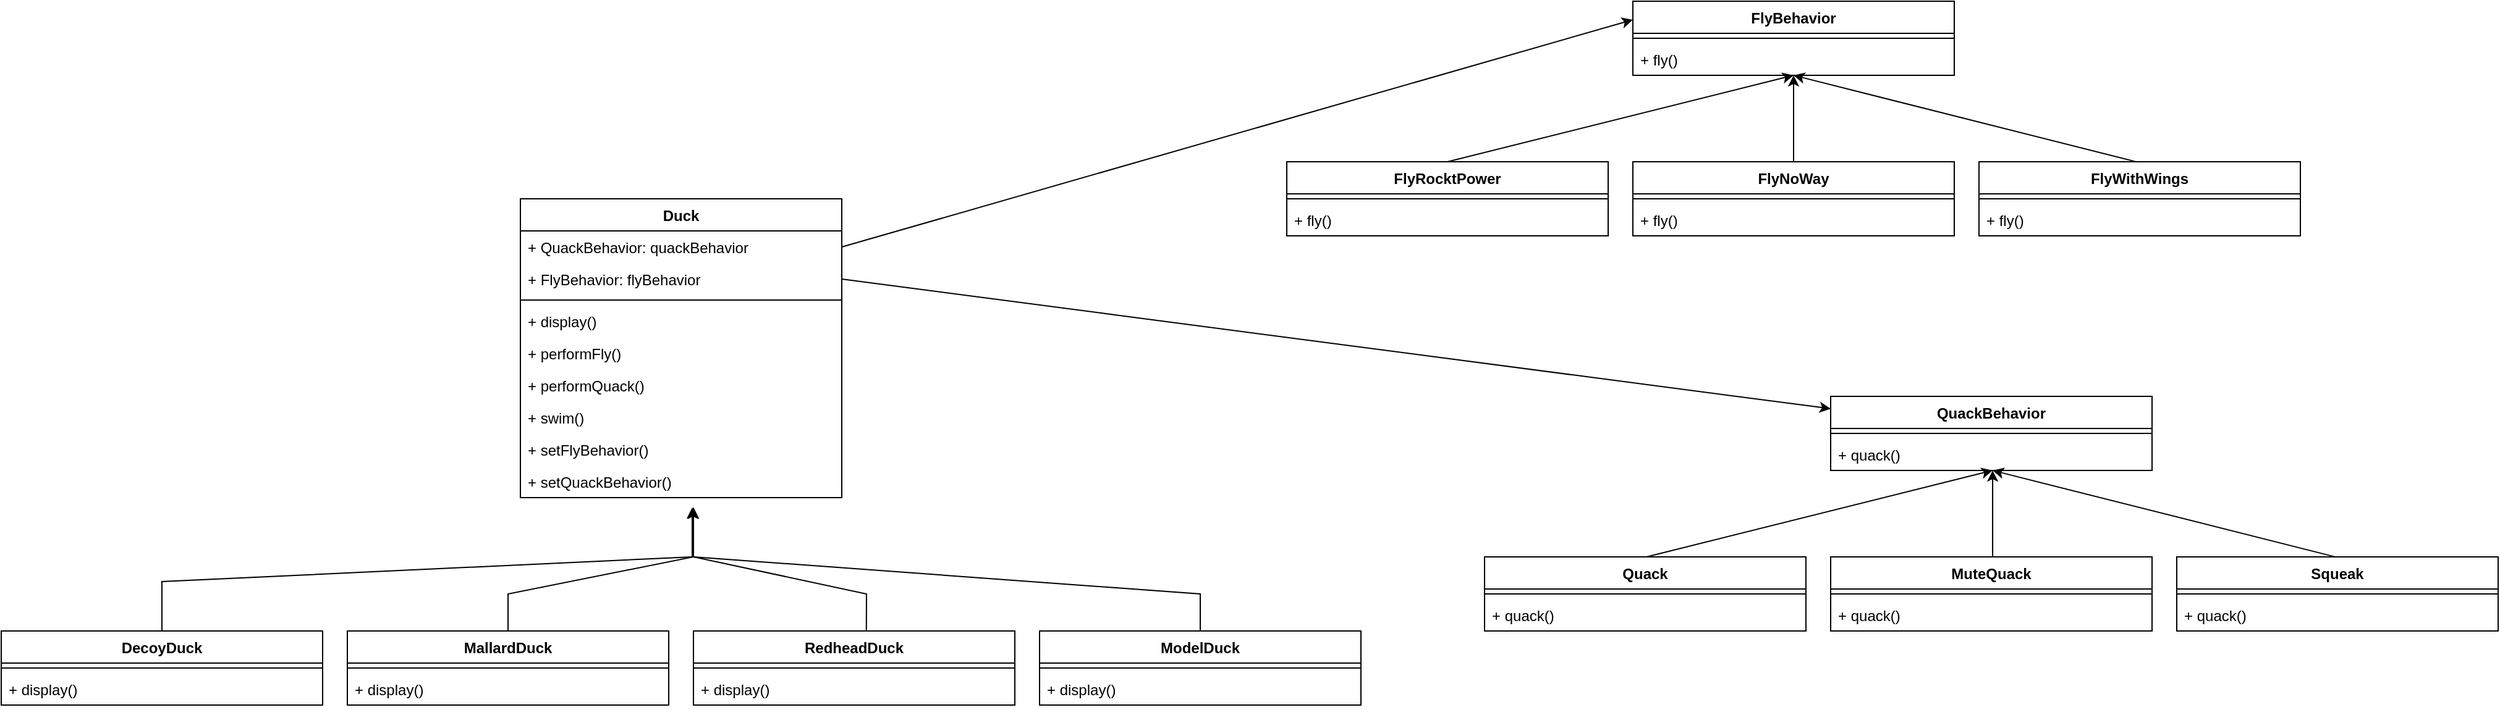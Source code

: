 <mxfile version="15.8.7" type="device"><diagram id="n8ZFlUNQLqYZuB5YPc07" name="페이지-1"><mxGraphModel dx="2031" dy="1224" grid="1" gridSize="10" guides="1" tooltips="1" connect="1" arrows="1" fold="1" page="1" pageScale="1" pageWidth="10000" pageHeight="10000" math="0" shadow="0"><root><mxCell id="0"/><mxCell id="1" parent="0"/><mxCell id="_huINUAALxygvlnIr9K3-1" value="Duck" style="swimlane;fontStyle=1;align=center;verticalAlign=top;childLayout=stackLayout;horizontal=1;startSize=26;horizontalStack=0;resizeParent=1;resizeParentMax=0;resizeLast=0;collapsible=1;marginBottom=0;" parent="1" vertex="1"><mxGeometry x="620" y="480" width="260" height="242" as="geometry"/></mxCell><mxCell id="_huINUAALxygvlnIr9K3-2" value="+ QuackBehavior: quackBehavior" style="text;strokeColor=none;fillColor=none;align=left;verticalAlign=top;spacingLeft=4;spacingRight=4;overflow=hidden;rotatable=0;points=[[0,0.5],[1,0.5]];portConstraint=eastwest;" parent="_huINUAALxygvlnIr9K3-1" vertex="1"><mxGeometry y="26" width="260" height="26" as="geometry"/></mxCell><mxCell id="_huINUAALxygvlnIr9K3-4" value="+ FlyBehavior: flyBehavior" style="text;strokeColor=none;fillColor=none;align=left;verticalAlign=top;spacingLeft=4;spacingRight=4;overflow=hidden;rotatable=0;points=[[0,0.5],[1,0.5]];portConstraint=eastwest;" parent="_huINUAALxygvlnIr9K3-1" vertex="1"><mxGeometry y="52" width="260" height="26" as="geometry"/></mxCell><mxCell id="_huINUAALxygvlnIr9K3-3" value="" style="line;strokeWidth=1;fillColor=none;align=left;verticalAlign=middle;spacingTop=-1;spacingLeft=3;spacingRight=3;rotatable=0;labelPosition=right;points=[];portConstraint=eastwest;" parent="_huINUAALxygvlnIr9K3-1" vertex="1"><mxGeometry y="78" width="260" height="8" as="geometry"/></mxCell><mxCell id="_huINUAALxygvlnIr9K3-9" value="+ display()" style="text;strokeColor=none;fillColor=none;align=left;verticalAlign=top;spacingLeft=4;spacingRight=4;overflow=hidden;rotatable=0;points=[[0,0.5],[1,0.5]];portConstraint=eastwest;" parent="_huINUAALxygvlnIr9K3-1" vertex="1"><mxGeometry y="86" width="260" height="26" as="geometry"/></mxCell><mxCell id="_huINUAALxygvlnIr9K3-18" value="+ performFly()" style="text;strokeColor=none;fillColor=none;align=left;verticalAlign=top;spacingLeft=4;spacingRight=4;overflow=hidden;rotatable=0;points=[[0,0.5],[1,0.5]];portConstraint=eastwest;" parent="_huINUAALxygvlnIr9K3-1" vertex="1"><mxGeometry y="112" width="260" height="26" as="geometry"/></mxCell><mxCell id="_huINUAALxygvlnIr9K3-19" value="+ performQuack()" style="text;strokeColor=none;fillColor=none;align=left;verticalAlign=top;spacingLeft=4;spacingRight=4;overflow=hidden;rotatable=0;points=[[0,0.5],[1,0.5]];portConstraint=eastwest;" parent="_huINUAALxygvlnIr9K3-1" vertex="1"><mxGeometry y="138" width="260" height="26" as="geometry"/></mxCell><mxCell id="_huINUAALxygvlnIr9K3-20" value="+ swim()" style="text;strokeColor=none;fillColor=none;align=left;verticalAlign=top;spacingLeft=4;spacingRight=4;overflow=hidden;rotatable=0;points=[[0,0.5],[1,0.5]];portConstraint=eastwest;" parent="_huINUAALxygvlnIr9K3-1" vertex="1"><mxGeometry y="164" width="260" height="26" as="geometry"/></mxCell><mxCell id="_huINUAALxygvlnIr9K3-21" value="+ setFlyBehavior()" style="text;strokeColor=none;fillColor=none;align=left;verticalAlign=top;spacingLeft=4;spacingRight=4;overflow=hidden;rotatable=0;points=[[0,0.5],[1,0.5]];portConstraint=eastwest;" parent="_huINUAALxygvlnIr9K3-1" vertex="1"><mxGeometry y="190" width="260" height="26" as="geometry"/></mxCell><mxCell id="_huINUAALxygvlnIr9K3-22" value="+ setQuackBehavior()" style="text;strokeColor=none;fillColor=none;align=left;verticalAlign=top;spacingLeft=4;spacingRight=4;overflow=hidden;rotatable=0;points=[[0,0.5],[1,0.5]];portConstraint=eastwest;" parent="_huINUAALxygvlnIr9K3-1" vertex="1"><mxGeometry y="216" width="260" height="26" as="geometry"/></mxCell><mxCell id="3FwTyInWMQr1MurM2caC-1" value="DecoyDuck" style="swimlane;fontStyle=1;align=center;verticalAlign=top;childLayout=stackLayout;horizontal=1;startSize=26;horizontalStack=0;resizeParent=1;resizeParentMax=0;resizeLast=0;collapsible=1;marginBottom=0;" vertex="1" parent="1"><mxGeometry x="200" y="830" width="260" height="60" as="geometry"/></mxCell><mxCell id="3FwTyInWMQr1MurM2caC-4" value="" style="line;strokeWidth=1;fillColor=none;align=left;verticalAlign=middle;spacingTop=-1;spacingLeft=3;spacingRight=3;rotatable=0;labelPosition=right;points=[];portConstraint=eastwest;" vertex="1" parent="3FwTyInWMQr1MurM2caC-1"><mxGeometry y="26" width="260" height="8" as="geometry"/></mxCell><mxCell id="3FwTyInWMQr1MurM2caC-5" value="+ display()" style="text;strokeColor=none;fillColor=none;align=left;verticalAlign=top;spacingLeft=4;spacingRight=4;overflow=hidden;rotatable=0;points=[[0,0.5],[1,0.5]];portConstraint=eastwest;" vertex="1" parent="3FwTyInWMQr1MurM2caC-1"><mxGeometry y="34" width="260" height="26" as="geometry"/></mxCell><mxCell id="3FwTyInWMQr1MurM2caC-11" value="MallardDuck" style="swimlane;fontStyle=1;align=center;verticalAlign=top;childLayout=stackLayout;horizontal=1;startSize=26;horizontalStack=0;resizeParent=1;resizeParentMax=0;resizeLast=0;collapsible=1;marginBottom=0;" vertex="1" parent="1"><mxGeometry x="480" y="830" width="260" height="60" as="geometry"/></mxCell><mxCell id="3FwTyInWMQr1MurM2caC-12" value="" style="line;strokeWidth=1;fillColor=none;align=left;verticalAlign=middle;spacingTop=-1;spacingLeft=3;spacingRight=3;rotatable=0;labelPosition=right;points=[];portConstraint=eastwest;" vertex="1" parent="3FwTyInWMQr1MurM2caC-11"><mxGeometry y="26" width="260" height="8" as="geometry"/></mxCell><mxCell id="3FwTyInWMQr1MurM2caC-13" value="+ display()" style="text;strokeColor=none;fillColor=none;align=left;verticalAlign=top;spacingLeft=4;spacingRight=4;overflow=hidden;rotatable=0;points=[[0,0.5],[1,0.5]];portConstraint=eastwest;" vertex="1" parent="3FwTyInWMQr1MurM2caC-11"><mxGeometry y="34" width="260" height="26" as="geometry"/></mxCell><mxCell id="3FwTyInWMQr1MurM2caC-14" value="RedheadDuck" style="swimlane;fontStyle=1;align=center;verticalAlign=top;childLayout=stackLayout;horizontal=1;startSize=26;horizontalStack=0;resizeParent=1;resizeParentMax=0;resizeLast=0;collapsible=1;marginBottom=0;" vertex="1" parent="1"><mxGeometry x="760" y="830" width="260" height="60" as="geometry"/></mxCell><mxCell id="3FwTyInWMQr1MurM2caC-15" value="" style="line;strokeWidth=1;fillColor=none;align=left;verticalAlign=middle;spacingTop=-1;spacingLeft=3;spacingRight=3;rotatable=0;labelPosition=right;points=[];portConstraint=eastwest;" vertex="1" parent="3FwTyInWMQr1MurM2caC-14"><mxGeometry y="26" width="260" height="8" as="geometry"/></mxCell><mxCell id="3FwTyInWMQr1MurM2caC-16" value="+ display()" style="text;strokeColor=none;fillColor=none;align=left;verticalAlign=top;spacingLeft=4;spacingRight=4;overflow=hidden;rotatable=0;points=[[0,0.5],[1,0.5]];portConstraint=eastwest;" vertex="1" parent="3FwTyInWMQr1MurM2caC-14"><mxGeometry y="34" width="260" height="26" as="geometry"/></mxCell><mxCell id="3FwTyInWMQr1MurM2caC-17" value="ModelDuck" style="swimlane;fontStyle=1;align=center;verticalAlign=top;childLayout=stackLayout;horizontal=1;startSize=26;horizontalStack=0;resizeParent=1;resizeParentMax=0;resizeLast=0;collapsible=1;marginBottom=0;" vertex="1" parent="1"><mxGeometry x="1040" y="830" width="260" height="60" as="geometry"/></mxCell><mxCell id="3FwTyInWMQr1MurM2caC-18" value="" style="line;strokeWidth=1;fillColor=none;align=left;verticalAlign=middle;spacingTop=-1;spacingLeft=3;spacingRight=3;rotatable=0;labelPosition=right;points=[];portConstraint=eastwest;" vertex="1" parent="3FwTyInWMQr1MurM2caC-17"><mxGeometry y="26" width="260" height="8" as="geometry"/></mxCell><mxCell id="3FwTyInWMQr1MurM2caC-19" value="+ display()" style="text;strokeColor=none;fillColor=none;align=left;verticalAlign=top;spacingLeft=4;spacingRight=4;overflow=hidden;rotatable=0;points=[[0,0.5],[1,0.5]];portConstraint=eastwest;" vertex="1" parent="3FwTyInWMQr1MurM2caC-17"><mxGeometry y="34" width="260" height="26" as="geometry"/></mxCell><mxCell id="3FwTyInWMQr1MurM2caC-21" value="" style="endArrow=classic;html=1;rounded=0;exitX=0.5;exitY=0;exitDx=0;exitDy=0;" edge="1" parent="1" source="3FwTyInWMQr1MurM2caC-1"><mxGeometry width="50" height="50" relative="1" as="geometry"><mxPoint x="660" y="850" as="sourcePoint"/><mxPoint x="759" y="730" as="targetPoint"/><Array as="points"><mxPoint x="330" y="790"/><mxPoint x="759" y="770"/></Array></mxGeometry></mxCell><mxCell id="3FwTyInWMQr1MurM2caC-22" value="" style="endArrow=classic;html=1;rounded=0;exitX=0.5;exitY=0;exitDx=0;exitDy=0;" edge="1" parent="1" source="3FwTyInWMQr1MurM2caC-11"><mxGeometry width="50" height="50" relative="1" as="geometry"><mxPoint x="340" y="840" as="sourcePoint"/><mxPoint x="760" y="730" as="targetPoint"/><Array as="points"><mxPoint x="610" y="800"/><mxPoint x="760" y="770"/></Array></mxGeometry></mxCell><mxCell id="3FwTyInWMQr1MurM2caC-27" value="" style="endArrow=classic;html=1;rounded=0;exitX=0.538;exitY=0;exitDx=0;exitDy=0;exitPerimeter=0;" edge="1" parent="1" source="3FwTyInWMQr1MurM2caC-14"><mxGeometry width="50" height="50" relative="1" as="geometry"><mxPoint x="900" y="820" as="sourcePoint"/><mxPoint x="760" y="730" as="targetPoint"/><Array as="points"><mxPoint x="900" y="800"/><mxPoint x="760" y="770"/></Array></mxGeometry></mxCell><mxCell id="3FwTyInWMQr1MurM2caC-28" value="" style="endArrow=classic;html=1;rounded=0;" edge="1" parent="1" source="3FwTyInWMQr1MurM2caC-17"><mxGeometry width="50" height="50" relative="1" as="geometry"><mxPoint x="340" y="840" as="sourcePoint"/><mxPoint x="760" y="730" as="targetPoint"/><Array as="points"><mxPoint x="1170" y="800"/><mxPoint x="760" y="770"/></Array></mxGeometry></mxCell><mxCell id="3FwTyInWMQr1MurM2caC-29" value="FlyBehavior" style="swimlane;fontStyle=1;align=center;verticalAlign=top;childLayout=stackLayout;horizontal=1;startSize=26;horizontalStack=0;resizeParent=1;resizeParentMax=0;resizeLast=0;collapsible=1;marginBottom=0;" vertex="1" parent="1"><mxGeometry x="1520" y="320" width="260" height="60" as="geometry"/></mxCell><mxCell id="3FwTyInWMQr1MurM2caC-32" value="" style="line;strokeWidth=1;fillColor=none;align=left;verticalAlign=middle;spacingTop=-1;spacingLeft=3;spacingRight=3;rotatable=0;labelPosition=right;points=[];portConstraint=eastwest;" vertex="1" parent="3FwTyInWMQr1MurM2caC-29"><mxGeometry y="26" width="260" height="8" as="geometry"/></mxCell><mxCell id="3FwTyInWMQr1MurM2caC-38" value="+ fly()" style="text;strokeColor=none;fillColor=none;align=left;verticalAlign=top;spacingLeft=4;spacingRight=4;overflow=hidden;rotatable=0;points=[[0,0.5],[1,0.5]];portConstraint=eastwest;" vertex="1" parent="3FwTyInWMQr1MurM2caC-29"><mxGeometry y="34" width="260" height="26" as="geometry"/></mxCell><mxCell id="3FwTyInWMQr1MurM2caC-39" value="FlyRocktPower" style="swimlane;fontStyle=1;align=center;verticalAlign=top;childLayout=stackLayout;horizontal=1;startSize=26;horizontalStack=0;resizeParent=1;resizeParentMax=0;resizeLast=0;collapsible=1;marginBottom=0;" vertex="1" parent="1"><mxGeometry x="1240" y="450" width="260" height="60" as="geometry"/></mxCell><mxCell id="3FwTyInWMQr1MurM2caC-40" value="" style="line;strokeWidth=1;fillColor=none;align=left;verticalAlign=middle;spacingTop=-1;spacingLeft=3;spacingRight=3;rotatable=0;labelPosition=right;points=[];portConstraint=eastwest;" vertex="1" parent="3FwTyInWMQr1MurM2caC-39"><mxGeometry y="26" width="260" height="8" as="geometry"/></mxCell><mxCell id="3FwTyInWMQr1MurM2caC-41" value="+ fly()" style="text;strokeColor=none;fillColor=none;align=left;verticalAlign=top;spacingLeft=4;spacingRight=4;overflow=hidden;rotatable=0;points=[[0,0.5],[1,0.5]];portConstraint=eastwest;" vertex="1" parent="3FwTyInWMQr1MurM2caC-39"><mxGeometry y="34" width="260" height="26" as="geometry"/></mxCell><mxCell id="3FwTyInWMQr1MurM2caC-42" value="FlyNoWay" style="swimlane;fontStyle=1;align=center;verticalAlign=top;childLayout=stackLayout;horizontal=1;startSize=26;horizontalStack=0;resizeParent=1;resizeParentMax=0;resizeLast=0;collapsible=1;marginBottom=0;" vertex="1" parent="1"><mxGeometry x="1520" y="450" width="260" height="60" as="geometry"/></mxCell><mxCell id="3FwTyInWMQr1MurM2caC-43" value="" style="line;strokeWidth=1;fillColor=none;align=left;verticalAlign=middle;spacingTop=-1;spacingLeft=3;spacingRight=3;rotatable=0;labelPosition=right;points=[];portConstraint=eastwest;" vertex="1" parent="3FwTyInWMQr1MurM2caC-42"><mxGeometry y="26" width="260" height="8" as="geometry"/></mxCell><mxCell id="3FwTyInWMQr1MurM2caC-44" value="+ fly()" style="text;strokeColor=none;fillColor=none;align=left;verticalAlign=top;spacingLeft=4;spacingRight=4;overflow=hidden;rotatable=0;points=[[0,0.5],[1,0.5]];portConstraint=eastwest;" vertex="1" parent="3FwTyInWMQr1MurM2caC-42"><mxGeometry y="34" width="260" height="26" as="geometry"/></mxCell><mxCell id="3FwTyInWMQr1MurM2caC-45" value="FlyWithWings" style="swimlane;fontStyle=1;align=center;verticalAlign=top;childLayout=stackLayout;horizontal=1;startSize=26;horizontalStack=0;resizeParent=1;resizeParentMax=0;resizeLast=0;collapsible=1;marginBottom=0;" vertex="1" parent="1"><mxGeometry x="1800" y="450" width="260" height="60" as="geometry"/></mxCell><mxCell id="3FwTyInWMQr1MurM2caC-46" value="" style="line;strokeWidth=1;fillColor=none;align=left;verticalAlign=middle;spacingTop=-1;spacingLeft=3;spacingRight=3;rotatable=0;labelPosition=right;points=[];portConstraint=eastwest;" vertex="1" parent="3FwTyInWMQr1MurM2caC-45"><mxGeometry y="26" width="260" height="8" as="geometry"/></mxCell><mxCell id="3FwTyInWMQr1MurM2caC-47" value="+ fly()" style="text;strokeColor=none;fillColor=none;align=left;verticalAlign=top;spacingLeft=4;spacingRight=4;overflow=hidden;rotatable=0;points=[[0,0.5],[1,0.5]];portConstraint=eastwest;" vertex="1" parent="3FwTyInWMQr1MurM2caC-45"><mxGeometry y="34" width="260" height="26" as="geometry"/></mxCell><mxCell id="3FwTyInWMQr1MurM2caC-49" value="" style="endArrow=classic;html=1;rounded=0;entryX=0.5;entryY=1;entryDx=0;entryDy=0;" edge="1" parent="1" source="3FwTyInWMQr1MurM2caC-42" target="3FwTyInWMQr1MurM2caC-29"><mxGeometry width="50" height="50" relative="1" as="geometry"><mxPoint x="1740" y="530" as="sourcePoint"/><mxPoint x="1790" y="480" as="targetPoint"/></mxGeometry></mxCell><mxCell id="3FwTyInWMQr1MurM2caC-50" value="" style="endArrow=classic;html=1;rounded=0;exitX=0.5;exitY=0;exitDx=0;exitDy=0;" edge="1" parent="1" source="3FwTyInWMQr1MurM2caC-39"><mxGeometry width="50" height="50" relative="1" as="geometry"><mxPoint x="1659.367" y="460" as="sourcePoint"/><mxPoint x="1650" y="380" as="targetPoint"/></mxGeometry></mxCell><mxCell id="3FwTyInWMQr1MurM2caC-51" value="" style="endArrow=classic;html=1;rounded=0;exitX=0.492;exitY=0.003;exitDx=0;exitDy=0;exitPerimeter=0;" edge="1" parent="1" source="3FwTyInWMQr1MurM2caC-45"><mxGeometry width="50" height="50" relative="1" as="geometry"><mxPoint x="1380" y="460" as="sourcePoint"/><mxPoint x="1650" y="380" as="targetPoint"/></mxGeometry></mxCell><mxCell id="3FwTyInWMQr1MurM2caC-52" value="" style="endArrow=classic;html=1;rounded=0;entryX=0;entryY=0.25;entryDx=0;entryDy=0;exitX=1;exitY=0.5;exitDx=0;exitDy=0;" edge="1" parent="1" source="_huINUAALxygvlnIr9K3-2" target="3FwTyInWMQr1MurM2caC-29"><mxGeometry width="50" height="50" relative="1" as="geometry"><mxPoint x="1150" y="590" as="sourcePoint"/><mxPoint x="1200" y="540" as="targetPoint"/></mxGeometry></mxCell><mxCell id="3FwTyInWMQr1MurM2caC-69" value="" style="group" vertex="1" connectable="0" parent="1"><mxGeometry x="1400" y="640" width="820" height="190" as="geometry"/></mxCell><mxCell id="3FwTyInWMQr1MurM2caC-53" value="QuackBehavior" style="swimlane;fontStyle=1;align=center;verticalAlign=top;childLayout=stackLayout;horizontal=1;startSize=26;horizontalStack=0;resizeParent=1;resizeParentMax=0;resizeLast=0;collapsible=1;marginBottom=0;" vertex="1" parent="3FwTyInWMQr1MurM2caC-69"><mxGeometry x="280" width="260" height="60" as="geometry"/></mxCell><mxCell id="3FwTyInWMQr1MurM2caC-54" value="" style="line;strokeWidth=1;fillColor=none;align=left;verticalAlign=middle;spacingTop=-1;spacingLeft=3;spacingRight=3;rotatable=0;labelPosition=right;points=[];portConstraint=eastwest;" vertex="1" parent="3FwTyInWMQr1MurM2caC-53"><mxGeometry y="26" width="260" height="8" as="geometry"/></mxCell><mxCell id="3FwTyInWMQr1MurM2caC-55" value="+ quack()" style="text;strokeColor=none;fillColor=none;align=left;verticalAlign=top;spacingLeft=4;spacingRight=4;overflow=hidden;rotatable=0;points=[[0,0.5],[1,0.5]];portConstraint=eastwest;" vertex="1" parent="3FwTyInWMQr1MurM2caC-53"><mxGeometry y="34" width="260" height="26" as="geometry"/></mxCell><mxCell id="3FwTyInWMQr1MurM2caC-57" value="Squeak" style="swimlane;fontStyle=1;align=center;verticalAlign=top;childLayout=stackLayout;horizontal=1;startSize=26;horizontalStack=0;resizeParent=1;resizeParentMax=0;resizeLast=0;collapsible=1;marginBottom=0;" vertex="1" parent="3FwTyInWMQr1MurM2caC-69"><mxGeometry x="560" y="130" width="260" height="60" as="geometry"/></mxCell><mxCell id="3FwTyInWMQr1MurM2caC-58" value="" style="line;strokeWidth=1;fillColor=none;align=left;verticalAlign=middle;spacingTop=-1;spacingLeft=3;spacingRight=3;rotatable=0;labelPosition=right;points=[];portConstraint=eastwest;" vertex="1" parent="3FwTyInWMQr1MurM2caC-57"><mxGeometry y="26" width="260" height="8" as="geometry"/></mxCell><mxCell id="3FwTyInWMQr1MurM2caC-59" value="+ quack()" style="text;strokeColor=none;fillColor=none;align=left;verticalAlign=top;spacingLeft=4;spacingRight=4;overflow=hidden;rotatable=0;points=[[0,0.5],[1,0.5]];portConstraint=eastwest;" vertex="1" parent="3FwTyInWMQr1MurM2caC-57"><mxGeometry y="34" width="260" height="26" as="geometry"/></mxCell><mxCell id="3FwTyInWMQr1MurM2caC-60" value="MuteQuack" style="swimlane;fontStyle=1;align=center;verticalAlign=top;childLayout=stackLayout;horizontal=1;startSize=26;horizontalStack=0;resizeParent=1;resizeParentMax=0;resizeLast=0;collapsible=1;marginBottom=0;" vertex="1" parent="3FwTyInWMQr1MurM2caC-69"><mxGeometry x="280" y="130" width="260" height="60" as="geometry"/></mxCell><mxCell id="3FwTyInWMQr1MurM2caC-61" value="" style="line;strokeWidth=1;fillColor=none;align=left;verticalAlign=middle;spacingTop=-1;spacingLeft=3;spacingRight=3;rotatable=0;labelPosition=right;points=[];portConstraint=eastwest;" vertex="1" parent="3FwTyInWMQr1MurM2caC-60"><mxGeometry y="26" width="260" height="8" as="geometry"/></mxCell><mxCell id="3FwTyInWMQr1MurM2caC-62" value="+ quack()" style="text;strokeColor=none;fillColor=none;align=left;verticalAlign=top;spacingLeft=4;spacingRight=4;overflow=hidden;rotatable=0;points=[[0,0.5],[1,0.5]];portConstraint=eastwest;" vertex="1" parent="3FwTyInWMQr1MurM2caC-60"><mxGeometry y="34" width="260" height="26" as="geometry"/></mxCell><mxCell id="3FwTyInWMQr1MurM2caC-63" value="Quack" style="swimlane;fontStyle=1;align=center;verticalAlign=top;childLayout=stackLayout;horizontal=1;startSize=26;horizontalStack=0;resizeParent=1;resizeParentMax=0;resizeLast=0;collapsible=1;marginBottom=0;" vertex="1" parent="3FwTyInWMQr1MurM2caC-69"><mxGeometry y="130" width="260" height="60" as="geometry"/></mxCell><mxCell id="3FwTyInWMQr1MurM2caC-64" value="" style="line;strokeWidth=1;fillColor=none;align=left;verticalAlign=middle;spacingTop=-1;spacingLeft=3;spacingRight=3;rotatable=0;labelPosition=right;points=[];portConstraint=eastwest;" vertex="1" parent="3FwTyInWMQr1MurM2caC-63"><mxGeometry y="26" width="260" height="8" as="geometry"/></mxCell><mxCell id="3FwTyInWMQr1MurM2caC-65" value="+ quack()" style="text;strokeColor=none;fillColor=none;align=left;verticalAlign=top;spacingLeft=4;spacingRight=4;overflow=hidden;rotatable=0;points=[[0,0.5],[1,0.5]];portConstraint=eastwest;" vertex="1" parent="3FwTyInWMQr1MurM2caC-63"><mxGeometry y="34" width="260" height="26" as="geometry"/></mxCell><mxCell id="3FwTyInWMQr1MurM2caC-66" value="" style="endArrow=classic;html=1;rounded=0;entryX=0.5;entryY=1;entryDx=0;entryDy=0;" edge="1" parent="3FwTyInWMQr1MurM2caC-69"><mxGeometry width="50" height="50" relative="1" as="geometry"><mxPoint x="411.04" y="130" as="sourcePoint"/><mxPoint x="411.04" y="60" as="targetPoint"/></mxGeometry></mxCell><mxCell id="3FwTyInWMQr1MurM2caC-67" value="" style="endArrow=classic;html=1;rounded=0;exitX=0.492;exitY=0.003;exitDx=0;exitDy=0;exitPerimeter=0;" edge="1" parent="3FwTyInWMQr1MurM2caC-69"><mxGeometry width="50" height="50" relative="1" as="geometry"><mxPoint x="688.96" y="130.18" as="sourcePoint"/><mxPoint x="411.04" y="60" as="targetPoint"/></mxGeometry></mxCell><mxCell id="3FwTyInWMQr1MurM2caC-68" value="" style="endArrow=classic;html=1;rounded=0;exitX=0.5;exitY=0;exitDx=0;exitDy=0;" edge="1" parent="3FwTyInWMQr1MurM2caC-69"><mxGeometry width="50" height="50" relative="1" as="geometry"><mxPoint x="131.04" y="130" as="sourcePoint"/><mxPoint x="411.04" y="60" as="targetPoint"/></mxGeometry></mxCell><mxCell id="3FwTyInWMQr1MurM2caC-70" value="" style="endArrow=classic;html=1;rounded=0;exitX=1;exitY=0.5;exitDx=0;exitDy=0;" edge="1" parent="1" source="_huINUAALxygvlnIr9K3-4"><mxGeometry width="50" height="50" relative="1" as="geometry"><mxPoint x="1290" y="710" as="sourcePoint"/><mxPoint x="1680" y="650" as="targetPoint"/></mxGeometry></mxCell></root></mxGraphModel></diagram></mxfile>